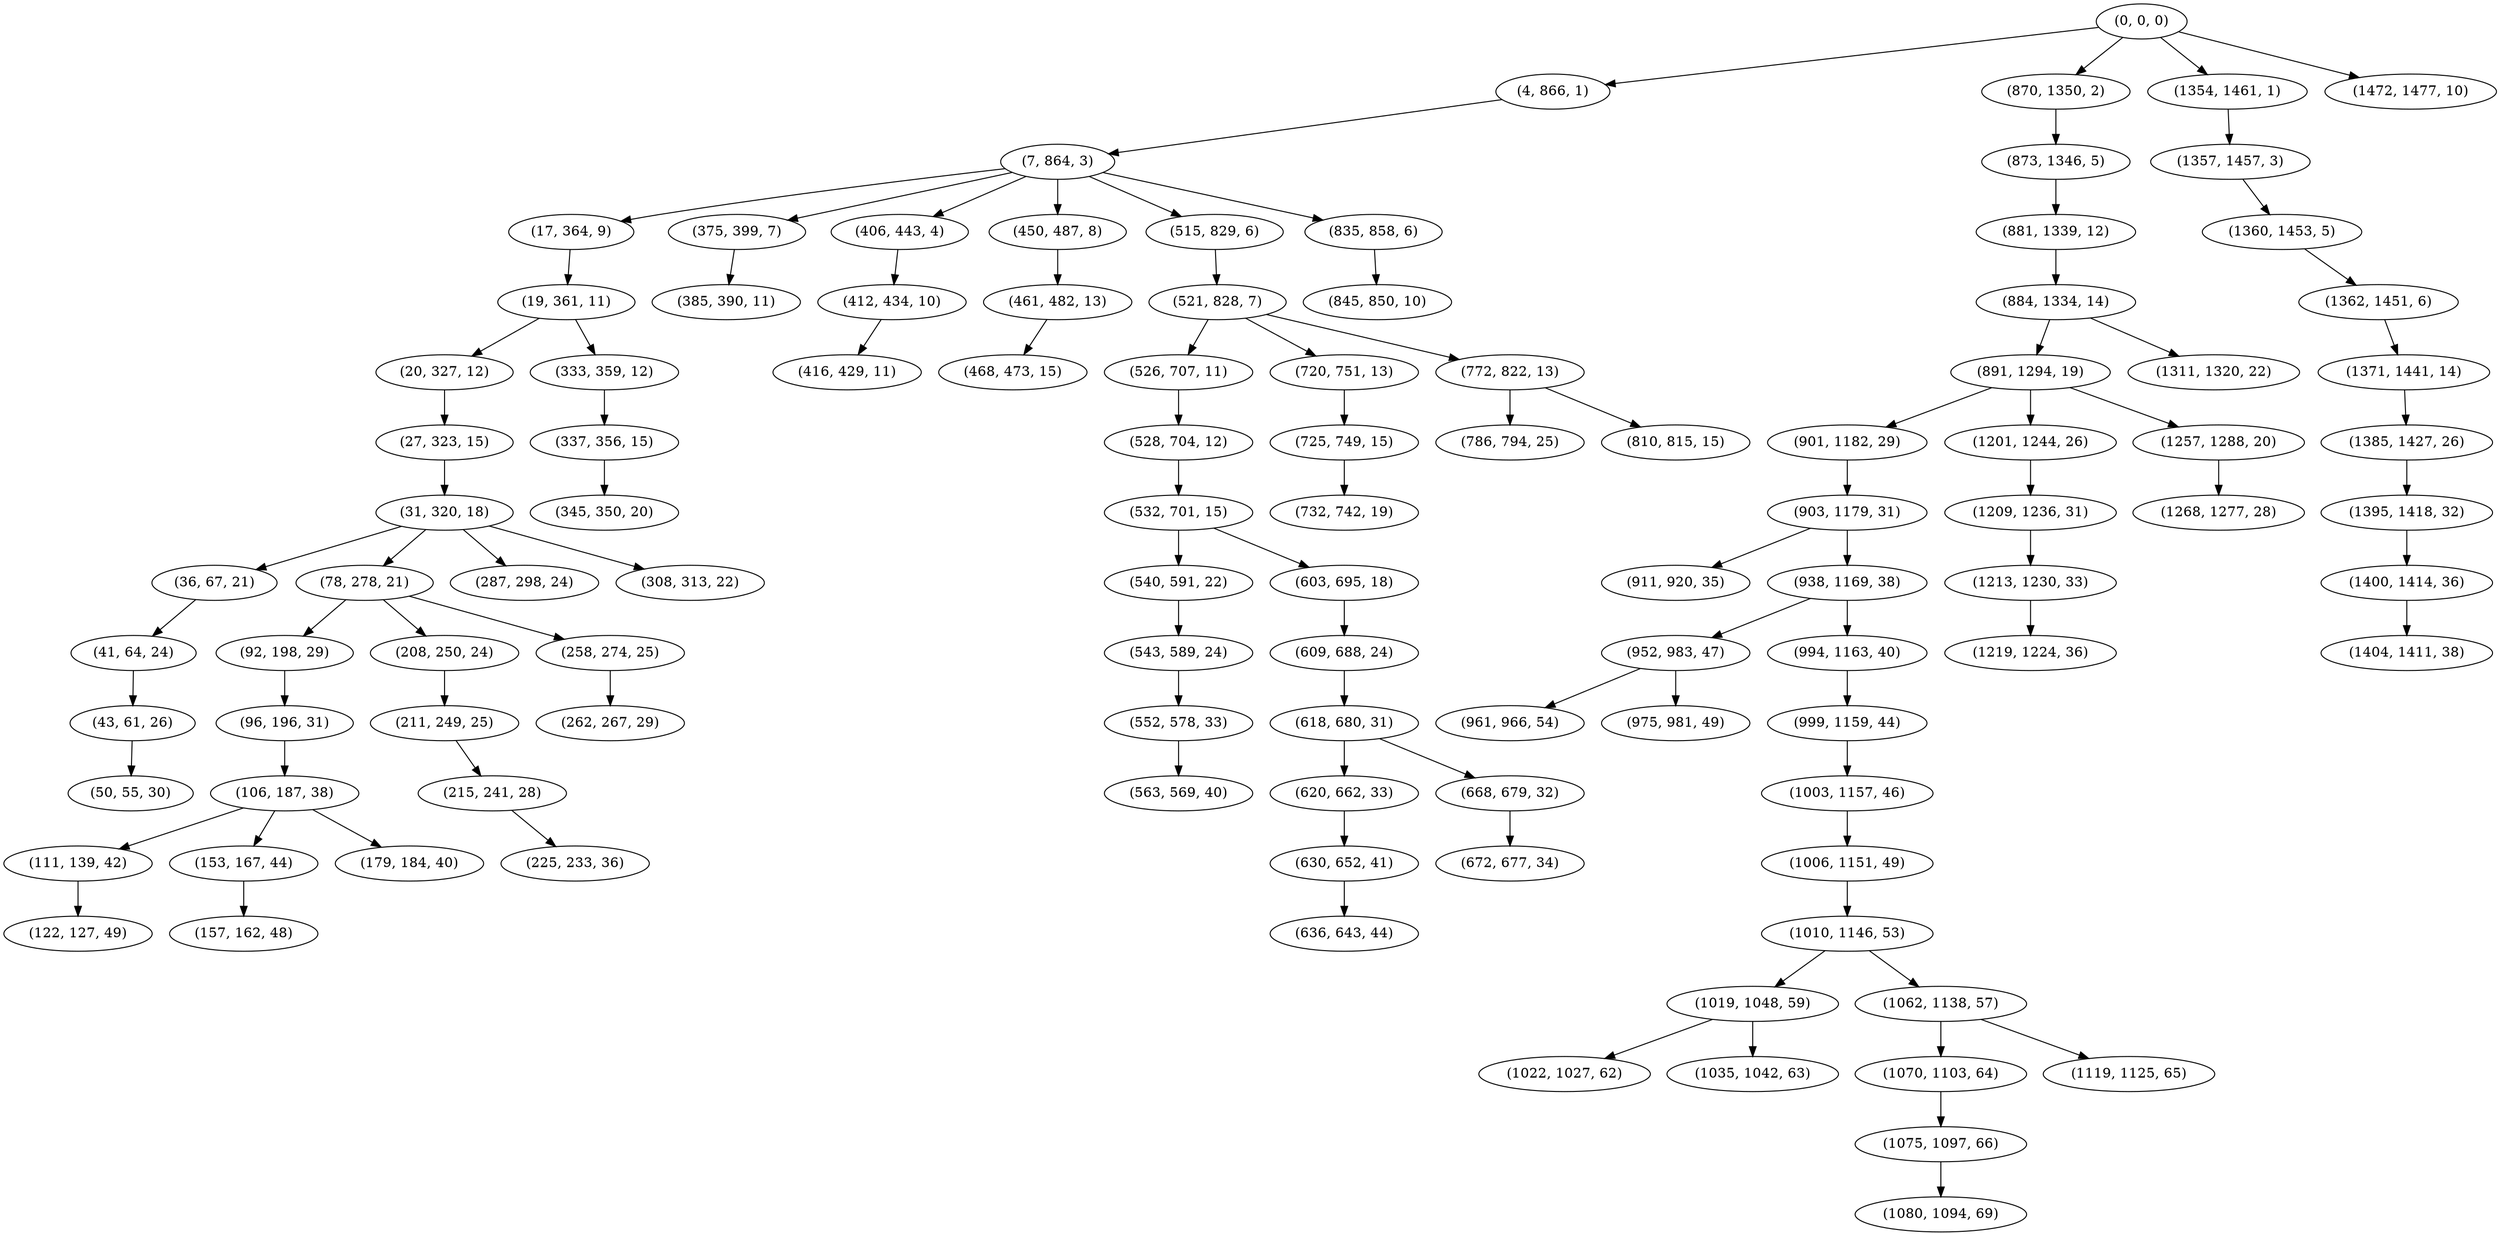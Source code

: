 digraph tree {
    "(0, 0, 0)";
    "(4, 866, 1)";
    "(7, 864, 3)";
    "(17, 364, 9)";
    "(19, 361, 11)";
    "(20, 327, 12)";
    "(27, 323, 15)";
    "(31, 320, 18)";
    "(36, 67, 21)";
    "(41, 64, 24)";
    "(43, 61, 26)";
    "(50, 55, 30)";
    "(78, 278, 21)";
    "(92, 198, 29)";
    "(96, 196, 31)";
    "(106, 187, 38)";
    "(111, 139, 42)";
    "(122, 127, 49)";
    "(153, 167, 44)";
    "(157, 162, 48)";
    "(179, 184, 40)";
    "(208, 250, 24)";
    "(211, 249, 25)";
    "(215, 241, 28)";
    "(225, 233, 36)";
    "(258, 274, 25)";
    "(262, 267, 29)";
    "(287, 298, 24)";
    "(308, 313, 22)";
    "(333, 359, 12)";
    "(337, 356, 15)";
    "(345, 350, 20)";
    "(375, 399, 7)";
    "(385, 390, 11)";
    "(406, 443, 4)";
    "(412, 434, 10)";
    "(416, 429, 11)";
    "(450, 487, 8)";
    "(461, 482, 13)";
    "(468, 473, 15)";
    "(515, 829, 6)";
    "(521, 828, 7)";
    "(526, 707, 11)";
    "(528, 704, 12)";
    "(532, 701, 15)";
    "(540, 591, 22)";
    "(543, 589, 24)";
    "(552, 578, 33)";
    "(563, 569, 40)";
    "(603, 695, 18)";
    "(609, 688, 24)";
    "(618, 680, 31)";
    "(620, 662, 33)";
    "(630, 652, 41)";
    "(636, 643, 44)";
    "(668, 679, 32)";
    "(672, 677, 34)";
    "(720, 751, 13)";
    "(725, 749, 15)";
    "(732, 742, 19)";
    "(772, 822, 13)";
    "(786, 794, 25)";
    "(810, 815, 15)";
    "(835, 858, 6)";
    "(845, 850, 10)";
    "(870, 1350, 2)";
    "(873, 1346, 5)";
    "(881, 1339, 12)";
    "(884, 1334, 14)";
    "(891, 1294, 19)";
    "(901, 1182, 29)";
    "(903, 1179, 31)";
    "(911, 920, 35)";
    "(938, 1169, 38)";
    "(952, 983, 47)";
    "(961, 966, 54)";
    "(975, 981, 49)";
    "(994, 1163, 40)";
    "(999, 1159, 44)";
    "(1003, 1157, 46)";
    "(1006, 1151, 49)";
    "(1010, 1146, 53)";
    "(1019, 1048, 59)";
    "(1022, 1027, 62)";
    "(1035, 1042, 63)";
    "(1062, 1138, 57)";
    "(1070, 1103, 64)";
    "(1075, 1097, 66)";
    "(1080, 1094, 69)";
    "(1119, 1125, 65)";
    "(1201, 1244, 26)";
    "(1209, 1236, 31)";
    "(1213, 1230, 33)";
    "(1219, 1224, 36)";
    "(1257, 1288, 20)";
    "(1268, 1277, 28)";
    "(1311, 1320, 22)";
    "(1354, 1461, 1)";
    "(1357, 1457, 3)";
    "(1360, 1453, 5)";
    "(1362, 1451, 6)";
    "(1371, 1441, 14)";
    "(1385, 1427, 26)";
    "(1395, 1418, 32)";
    "(1400, 1414, 36)";
    "(1404, 1411, 38)";
    "(1472, 1477, 10)";
    "(0, 0, 0)" -> "(4, 866, 1)";
    "(0, 0, 0)" -> "(870, 1350, 2)";
    "(0, 0, 0)" -> "(1354, 1461, 1)";
    "(0, 0, 0)" -> "(1472, 1477, 10)";
    "(4, 866, 1)" -> "(7, 864, 3)";
    "(7, 864, 3)" -> "(17, 364, 9)";
    "(7, 864, 3)" -> "(375, 399, 7)";
    "(7, 864, 3)" -> "(406, 443, 4)";
    "(7, 864, 3)" -> "(450, 487, 8)";
    "(7, 864, 3)" -> "(515, 829, 6)";
    "(7, 864, 3)" -> "(835, 858, 6)";
    "(17, 364, 9)" -> "(19, 361, 11)";
    "(19, 361, 11)" -> "(20, 327, 12)";
    "(19, 361, 11)" -> "(333, 359, 12)";
    "(20, 327, 12)" -> "(27, 323, 15)";
    "(27, 323, 15)" -> "(31, 320, 18)";
    "(31, 320, 18)" -> "(36, 67, 21)";
    "(31, 320, 18)" -> "(78, 278, 21)";
    "(31, 320, 18)" -> "(287, 298, 24)";
    "(31, 320, 18)" -> "(308, 313, 22)";
    "(36, 67, 21)" -> "(41, 64, 24)";
    "(41, 64, 24)" -> "(43, 61, 26)";
    "(43, 61, 26)" -> "(50, 55, 30)";
    "(78, 278, 21)" -> "(92, 198, 29)";
    "(78, 278, 21)" -> "(208, 250, 24)";
    "(78, 278, 21)" -> "(258, 274, 25)";
    "(92, 198, 29)" -> "(96, 196, 31)";
    "(96, 196, 31)" -> "(106, 187, 38)";
    "(106, 187, 38)" -> "(111, 139, 42)";
    "(106, 187, 38)" -> "(153, 167, 44)";
    "(106, 187, 38)" -> "(179, 184, 40)";
    "(111, 139, 42)" -> "(122, 127, 49)";
    "(153, 167, 44)" -> "(157, 162, 48)";
    "(208, 250, 24)" -> "(211, 249, 25)";
    "(211, 249, 25)" -> "(215, 241, 28)";
    "(215, 241, 28)" -> "(225, 233, 36)";
    "(258, 274, 25)" -> "(262, 267, 29)";
    "(333, 359, 12)" -> "(337, 356, 15)";
    "(337, 356, 15)" -> "(345, 350, 20)";
    "(375, 399, 7)" -> "(385, 390, 11)";
    "(406, 443, 4)" -> "(412, 434, 10)";
    "(412, 434, 10)" -> "(416, 429, 11)";
    "(450, 487, 8)" -> "(461, 482, 13)";
    "(461, 482, 13)" -> "(468, 473, 15)";
    "(515, 829, 6)" -> "(521, 828, 7)";
    "(521, 828, 7)" -> "(526, 707, 11)";
    "(521, 828, 7)" -> "(720, 751, 13)";
    "(521, 828, 7)" -> "(772, 822, 13)";
    "(526, 707, 11)" -> "(528, 704, 12)";
    "(528, 704, 12)" -> "(532, 701, 15)";
    "(532, 701, 15)" -> "(540, 591, 22)";
    "(532, 701, 15)" -> "(603, 695, 18)";
    "(540, 591, 22)" -> "(543, 589, 24)";
    "(543, 589, 24)" -> "(552, 578, 33)";
    "(552, 578, 33)" -> "(563, 569, 40)";
    "(603, 695, 18)" -> "(609, 688, 24)";
    "(609, 688, 24)" -> "(618, 680, 31)";
    "(618, 680, 31)" -> "(620, 662, 33)";
    "(618, 680, 31)" -> "(668, 679, 32)";
    "(620, 662, 33)" -> "(630, 652, 41)";
    "(630, 652, 41)" -> "(636, 643, 44)";
    "(668, 679, 32)" -> "(672, 677, 34)";
    "(720, 751, 13)" -> "(725, 749, 15)";
    "(725, 749, 15)" -> "(732, 742, 19)";
    "(772, 822, 13)" -> "(786, 794, 25)";
    "(772, 822, 13)" -> "(810, 815, 15)";
    "(835, 858, 6)" -> "(845, 850, 10)";
    "(870, 1350, 2)" -> "(873, 1346, 5)";
    "(873, 1346, 5)" -> "(881, 1339, 12)";
    "(881, 1339, 12)" -> "(884, 1334, 14)";
    "(884, 1334, 14)" -> "(891, 1294, 19)";
    "(884, 1334, 14)" -> "(1311, 1320, 22)";
    "(891, 1294, 19)" -> "(901, 1182, 29)";
    "(891, 1294, 19)" -> "(1201, 1244, 26)";
    "(891, 1294, 19)" -> "(1257, 1288, 20)";
    "(901, 1182, 29)" -> "(903, 1179, 31)";
    "(903, 1179, 31)" -> "(911, 920, 35)";
    "(903, 1179, 31)" -> "(938, 1169, 38)";
    "(938, 1169, 38)" -> "(952, 983, 47)";
    "(938, 1169, 38)" -> "(994, 1163, 40)";
    "(952, 983, 47)" -> "(961, 966, 54)";
    "(952, 983, 47)" -> "(975, 981, 49)";
    "(994, 1163, 40)" -> "(999, 1159, 44)";
    "(999, 1159, 44)" -> "(1003, 1157, 46)";
    "(1003, 1157, 46)" -> "(1006, 1151, 49)";
    "(1006, 1151, 49)" -> "(1010, 1146, 53)";
    "(1010, 1146, 53)" -> "(1019, 1048, 59)";
    "(1010, 1146, 53)" -> "(1062, 1138, 57)";
    "(1019, 1048, 59)" -> "(1022, 1027, 62)";
    "(1019, 1048, 59)" -> "(1035, 1042, 63)";
    "(1062, 1138, 57)" -> "(1070, 1103, 64)";
    "(1062, 1138, 57)" -> "(1119, 1125, 65)";
    "(1070, 1103, 64)" -> "(1075, 1097, 66)";
    "(1075, 1097, 66)" -> "(1080, 1094, 69)";
    "(1201, 1244, 26)" -> "(1209, 1236, 31)";
    "(1209, 1236, 31)" -> "(1213, 1230, 33)";
    "(1213, 1230, 33)" -> "(1219, 1224, 36)";
    "(1257, 1288, 20)" -> "(1268, 1277, 28)";
    "(1354, 1461, 1)" -> "(1357, 1457, 3)";
    "(1357, 1457, 3)" -> "(1360, 1453, 5)";
    "(1360, 1453, 5)" -> "(1362, 1451, 6)";
    "(1362, 1451, 6)" -> "(1371, 1441, 14)";
    "(1371, 1441, 14)" -> "(1385, 1427, 26)";
    "(1385, 1427, 26)" -> "(1395, 1418, 32)";
    "(1395, 1418, 32)" -> "(1400, 1414, 36)";
    "(1400, 1414, 36)" -> "(1404, 1411, 38)";
}
